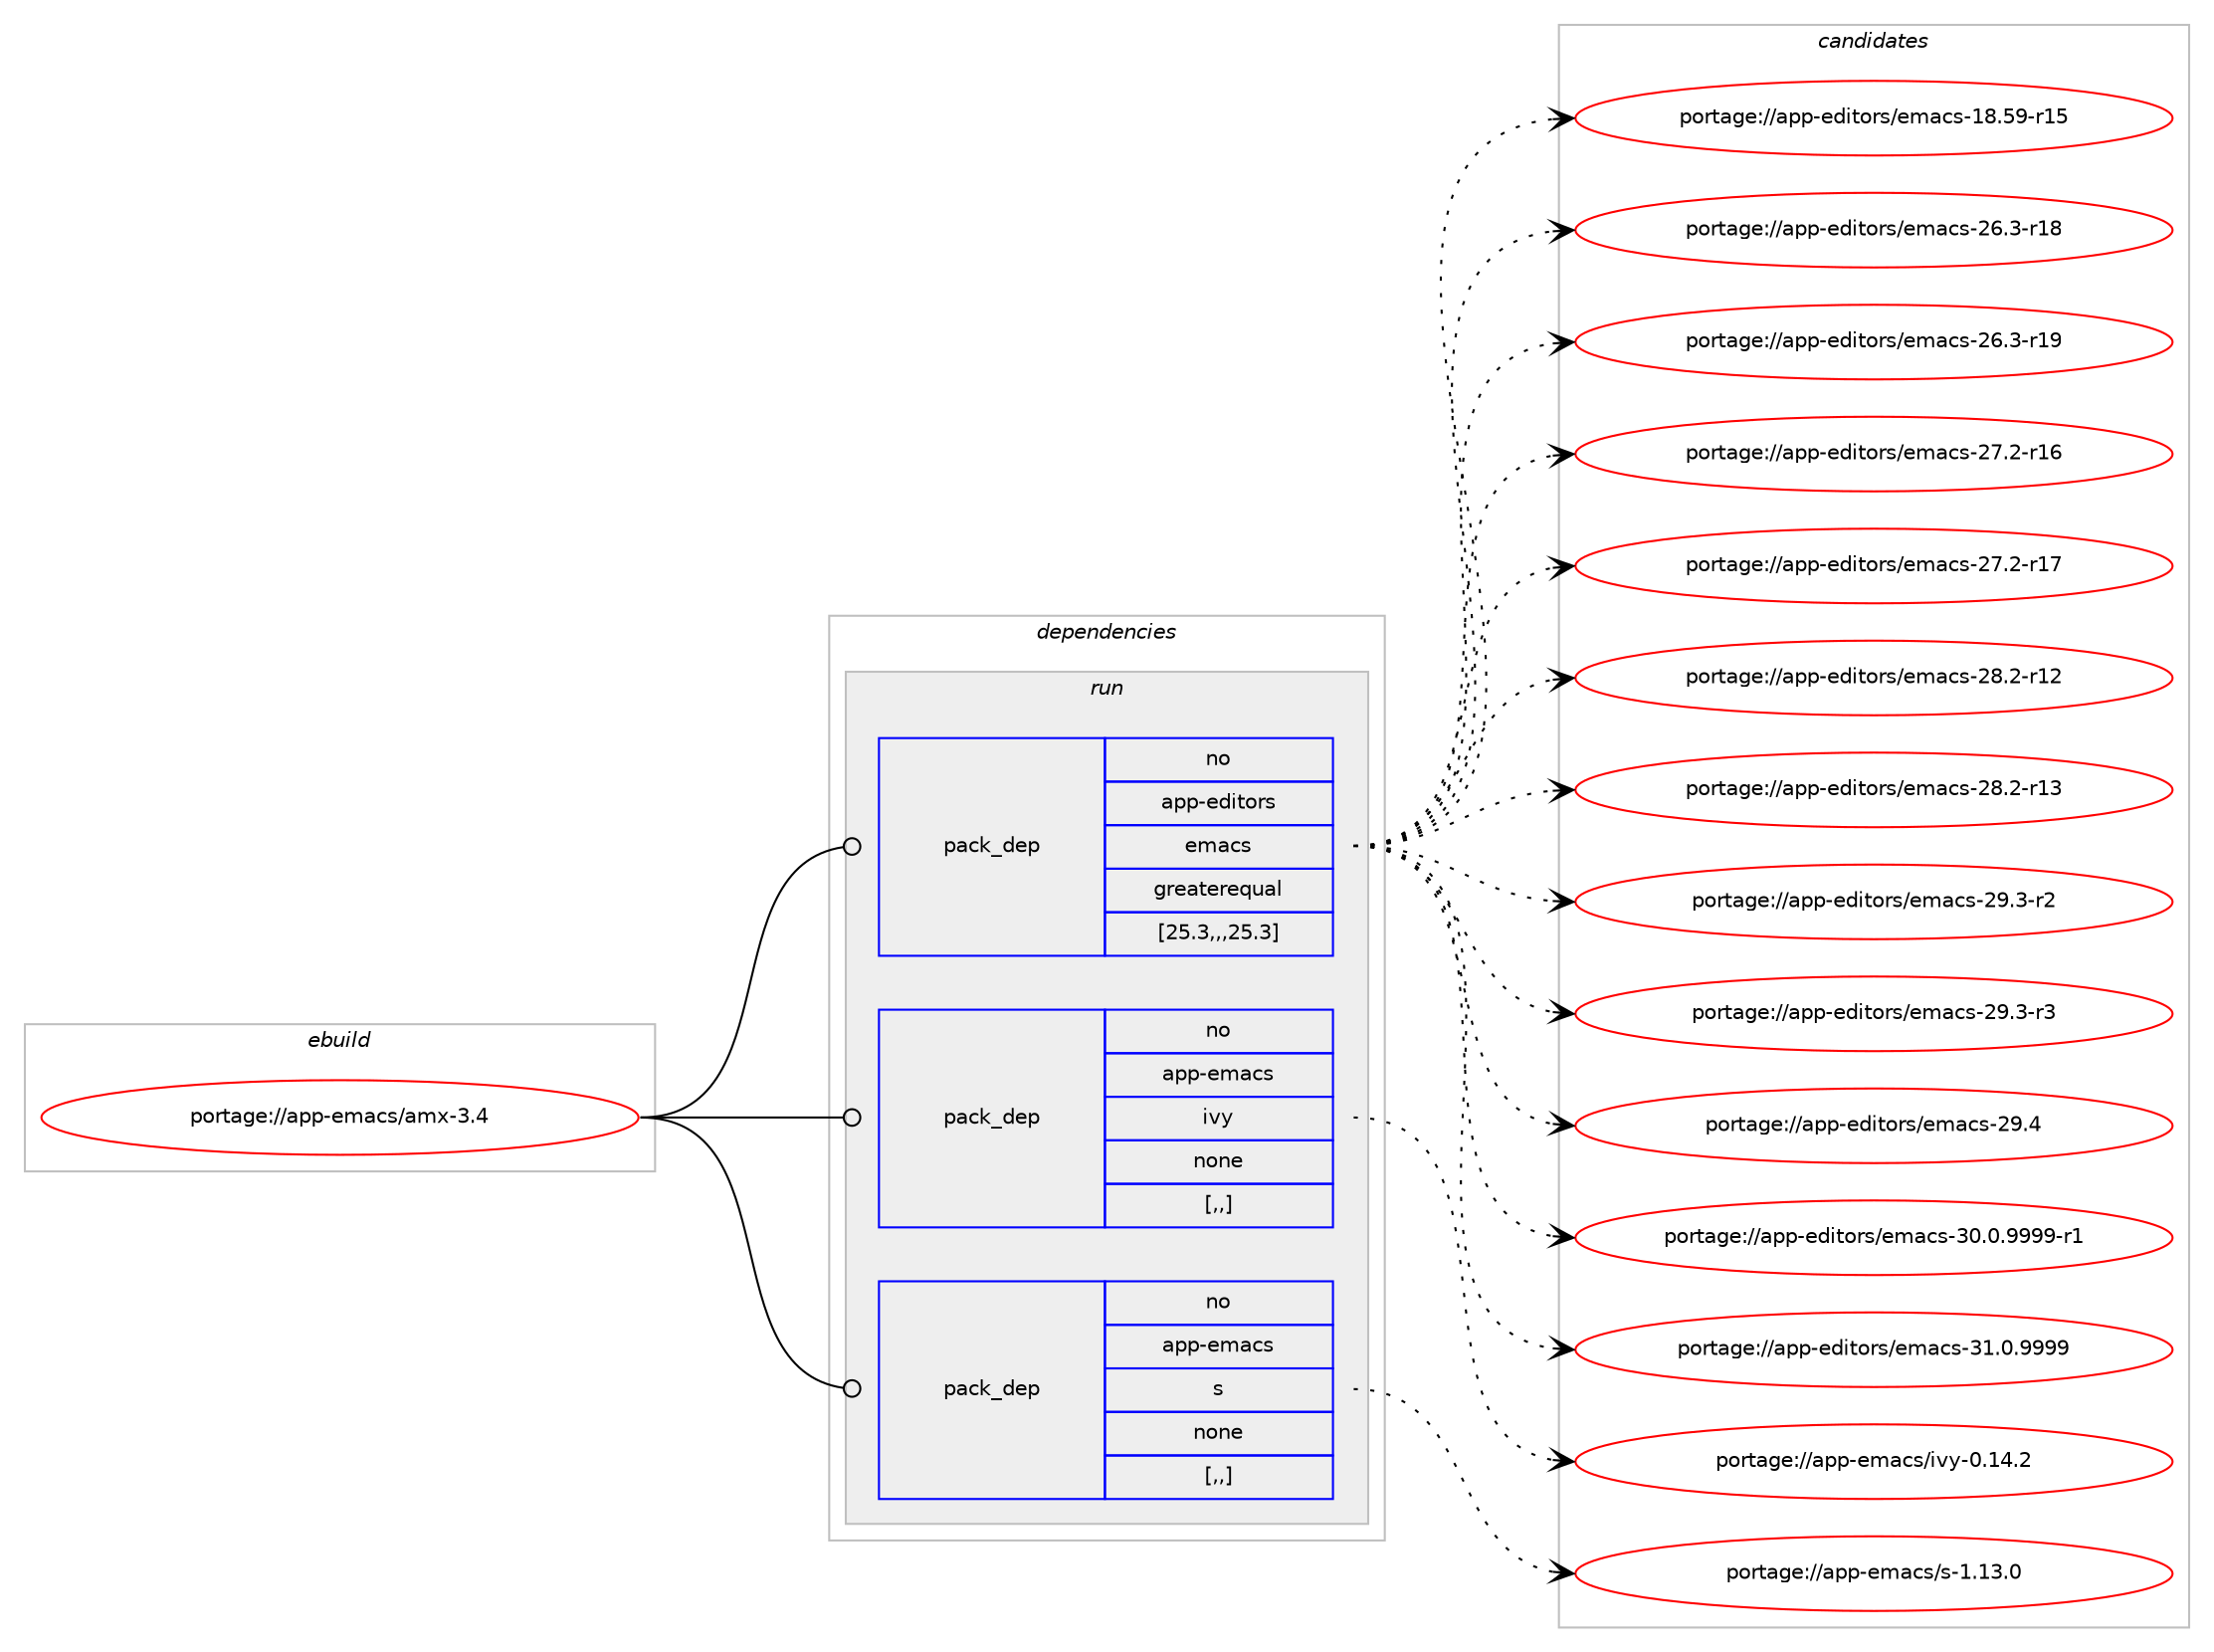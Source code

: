 digraph prolog {

# *************
# Graph options
# *************

newrank=true;
concentrate=true;
compound=true;
graph [rankdir=LR,fontname=Helvetica,fontsize=10,ranksep=1.5];#, ranksep=2.5, nodesep=0.2];
edge  [arrowhead=vee];
node  [fontname=Helvetica,fontsize=10];

# **********
# The ebuild
# **********

subgraph cluster_leftcol {
color=gray;
rank=same;
label=<<i>ebuild</i>>;
id [label="portage://app-emacs/amx-3.4", color=red, width=4, href="../app-emacs/amx-3.4.svg"];
}

# ****************
# The dependencies
# ****************

subgraph cluster_midcol {
color=gray;
label=<<i>dependencies</i>>;
subgraph cluster_compile {
fillcolor="#eeeeee";
style=filled;
label=<<i>compile</i>>;
}
subgraph cluster_compileandrun {
fillcolor="#eeeeee";
style=filled;
label=<<i>compile and run</i>>;
}
subgraph cluster_run {
fillcolor="#eeeeee";
style=filled;
label=<<i>run</i>>;
subgraph pack15494 {
dependency21651 [label=<<TABLE BORDER="0" CELLBORDER="1" CELLSPACING="0" CELLPADDING="4" WIDTH="220"><TR><TD ROWSPAN="6" CELLPADDING="30">pack_dep</TD></TR><TR><TD WIDTH="110">no</TD></TR><TR><TD>app-editors</TD></TR><TR><TD>emacs</TD></TR><TR><TD>greaterequal</TD></TR><TR><TD>[25.3,,,25.3]</TD></TR></TABLE>>, shape=none, color=blue];
}
id:e -> dependency21651:w [weight=20,style="solid",arrowhead="odot"];
subgraph pack15495 {
dependency21652 [label=<<TABLE BORDER="0" CELLBORDER="1" CELLSPACING="0" CELLPADDING="4" WIDTH="220"><TR><TD ROWSPAN="6" CELLPADDING="30">pack_dep</TD></TR><TR><TD WIDTH="110">no</TD></TR><TR><TD>app-emacs</TD></TR><TR><TD>ivy</TD></TR><TR><TD>none</TD></TR><TR><TD>[,,]</TD></TR></TABLE>>, shape=none, color=blue];
}
id:e -> dependency21652:w [weight=20,style="solid",arrowhead="odot"];
subgraph pack15496 {
dependency21653 [label=<<TABLE BORDER="0" CELLBORDER="1" CELLSPACING="0" CELLPADDING="4" WIDTH="220"><TR><TD ROWSPAN="6" CELLPADDING="30">pack_dep</TD></TR><TR><TD WIDTH="110">no</TD></TR><TR><TD>app-emacs</TD></TR><TR><TD>s</TD></TR><TR><TD>none</TD></TR><TR><TD>[,,]</TD></TR></TABLE>>, shape=none, color=blue];
}
id:e -> dependency21653:w [weight=20,style="solid",arrowhead="odot"];
}
}

# **************
# The candidates
# **************

subgraph cluster_choices {
rank=same;
color=gray;
label=<<i>candidates</i>>;

subgraph choice15494 {
color=black;
nodesep=1;
choice9711211245101100105116111114115471011099799115454956465357451144953 [label="portage://app-editors/emacs-18.59-r15", color=red, width=4,href="../app-editors/emacs-18.59-r15.svg"];
choice97112112451011001051161111141154710110997991154550544651451144956 [label="portage://app-editors/emacs-26.3-r18", color=red, width=4,href="../app-editors/emacs-26.3-r18.svg"];
choice97112112451011001051161111141154710110997991154550544651451144957 [label="portage://app-editors/emacs-26.3-r19", color=red, width=4,href="../app-editors/emacs-26.3-r19.svg"];
choice97112112451011001051161111141154710110997991154550554650451144954 [label="portage://app-editors/emacs-27.2-r16", color=red, width=4,href="../app-editors/emacs-27.2-r16.svg"];
choice97112112451011001051161111141154710110997991154550554650451144955 [label="portage://app-editors/emacs-27.2-r17", color=red, width=4,href="../app-editors/emacs-27.2-r17.svg"];
choice97112112451011001051161111141154710110997991154550564650451144950 [label="portage://app-editors/emacs-28.2-r12", color=red, width=4,href="../app-editors/emacs-28.2-r12.svg"];
choice97112112451011001051161111141154710110997991154550564650451144951 [label="portage://app-editors/emacs-28.2-r13", color=red, width=4,href="../app-editors/emacs-28.2-r13.svg"];
choice971121124510110010511611111411547101109979911545505746514511450 [label="portage://app-editors/emacs-29.3-r2", color=red, width=4,href="../app-editors/emacs-29.3-r2.svg"];
choice971121124510110010511611111411547101109979911545505746514511451 [label="portage://app-editors/emacs-29.3-r3", color=red, width=4,href="../app-editors/emacs-29.3-r3.svg"];
choice97112112451011001051161111141154710110997991154550574652 [label="portage://app-editors/emacs-29.4", color=red, width=4,href="../app-editors/emacs-29.4.svg"];
choice9711211245101100105116111114115471011099799115455148464846575757574511449 [label="portage://app-editors/emacs-30.0.9999-r1", color=red, width=4,href="../app-editors/emacs-30.0.9999-r1.svg"];
choice971121124510110010511611111411547101109979911545514946484657575757 [label="portage://app-editors/emacs-31.0.9999", color=red, width=4,href="../app-editors/emacs-31.0.9999.svg"];
dependency21651:e -> choice9711211245101100105116111114115471011099799115454956465357451144953:w [style=dotted,weight="100"];
dependency21651:e -> choice97112112451011001051161111141154710110997991154550544651451144956:w [style=dotted,weight="100"];
dependency21651:e -> choice97112112451011001051161111141154710110997991154550544651451144957:w [style=dotted,weight="100"];
dependency21651:e -> choice97112112451011001051161111141154710110997991154550554650451144954:w [style=dotted,weight="100"];
dependency21651:e -> choice97112112451011001051161111141154710110997991154550554650451144955:w [style=dotted,weight="100"];
dependency21651:e -> choice97112112451011001051161111141154710110997991154550564650451144950:w [style=dotted,weight="100"];
dependency21651:e -> choice97112112451011001051161111141154710110997991154550564650451144951:w [style=dotted,weight="100"];
dependency21651:e -> choice971121124510110010511611111411547101109979911545505746514511450:w [style=dotted,weight="100"];
dependency21651:e -> choice971121124510110010511611111411547101109979911545505746514511451:w [style=dotted,weight="100"];
dependency21651:e -> choice97112112451011001051161111141154710110997991154550574652:w [style=dotted,weight="100"];
dependency21651:e -> choice9711211245101100105116111114115471011099799115455148464846575757574511449:w [style=dotted,weight="100"];
dependency21651:e -> choice971121124510110010511611111411547101109979911545514946484657575757:w [style=dotted,weight="100"];
}
subgraph choice15495 {
color=black;
nodesep=1;
choice971121124510110997991154710511812145484649524650 [label="portage://app-emacs/ivy-0.14.2", color=red, width=4,href="../app-emacs/ivy-0.14.2.svg"];
dependency21652:e -> choice971121124510110997991154710511812145484649524650:w [style=dotted,weight="100"];
}
subgraph choice15496 {
color=black;
nodesep=1;
choice971121124510110997991154711545494649514648 [label="portage://app-emacs/s-1.13.0", color=red, width=4,href="../app-emacs/s-1.13.0.svg"];
dependency21653:e -> choice971121124510110997991154711545494649514648:w [style=dotted,weight="100"];
}
}

}
